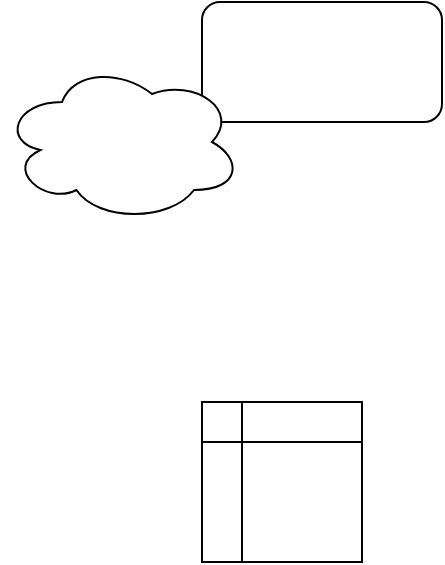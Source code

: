<mxfile version="13.6.8" type="github">
  <diagram id="pR3LJv6qqURd2XeXamgV" name="d1">
    <mxGraphModel dx="1422" dy="763" grid="1" gridSize="10" guides="1" tooltips="1" connect="1" arrows="1" fold="1" page="1" pageScale="1" pageWidth="1169" pageHeight="827" math="0" shadow="0">
      <root>
        <mxCell id="0" />
        <mxCell id="1" parent="0" />
        <mxCell id="3uj_xGV-d8myPEaAKceg-1" value="" style="rounded=1;whiteSpace=wrap;html=1;" vertex="1" parent="1">
          <mxGeometry x="420" y="270" width="120" height="60" as="geometry" />
        </mxCell>
        <mxCell id="3uj_xGV-d8myPEaAKceg-2" value="" style="shape=internalStorage;whiteSpace=wrap;html=1;backgroundOutline=1;" vertex="1" parent="1">
          <mxGeometry x="420" y="470" width="80" height="80" as="geometry" />
        </mxCell>
        <mxCell id="3uj_xGV-d8myPEaAKceg-3" value="" style="ellipse;shape=cloud;whiteSpace=wrap;html=1;" vertex="1" parent="1">
          <mxGeometry x="320" y="300" width="120" height="80" as="geometry" />
        </mxCell>
      </root>
    </mxGraphModel>
  </diagram>
</mxfile>
